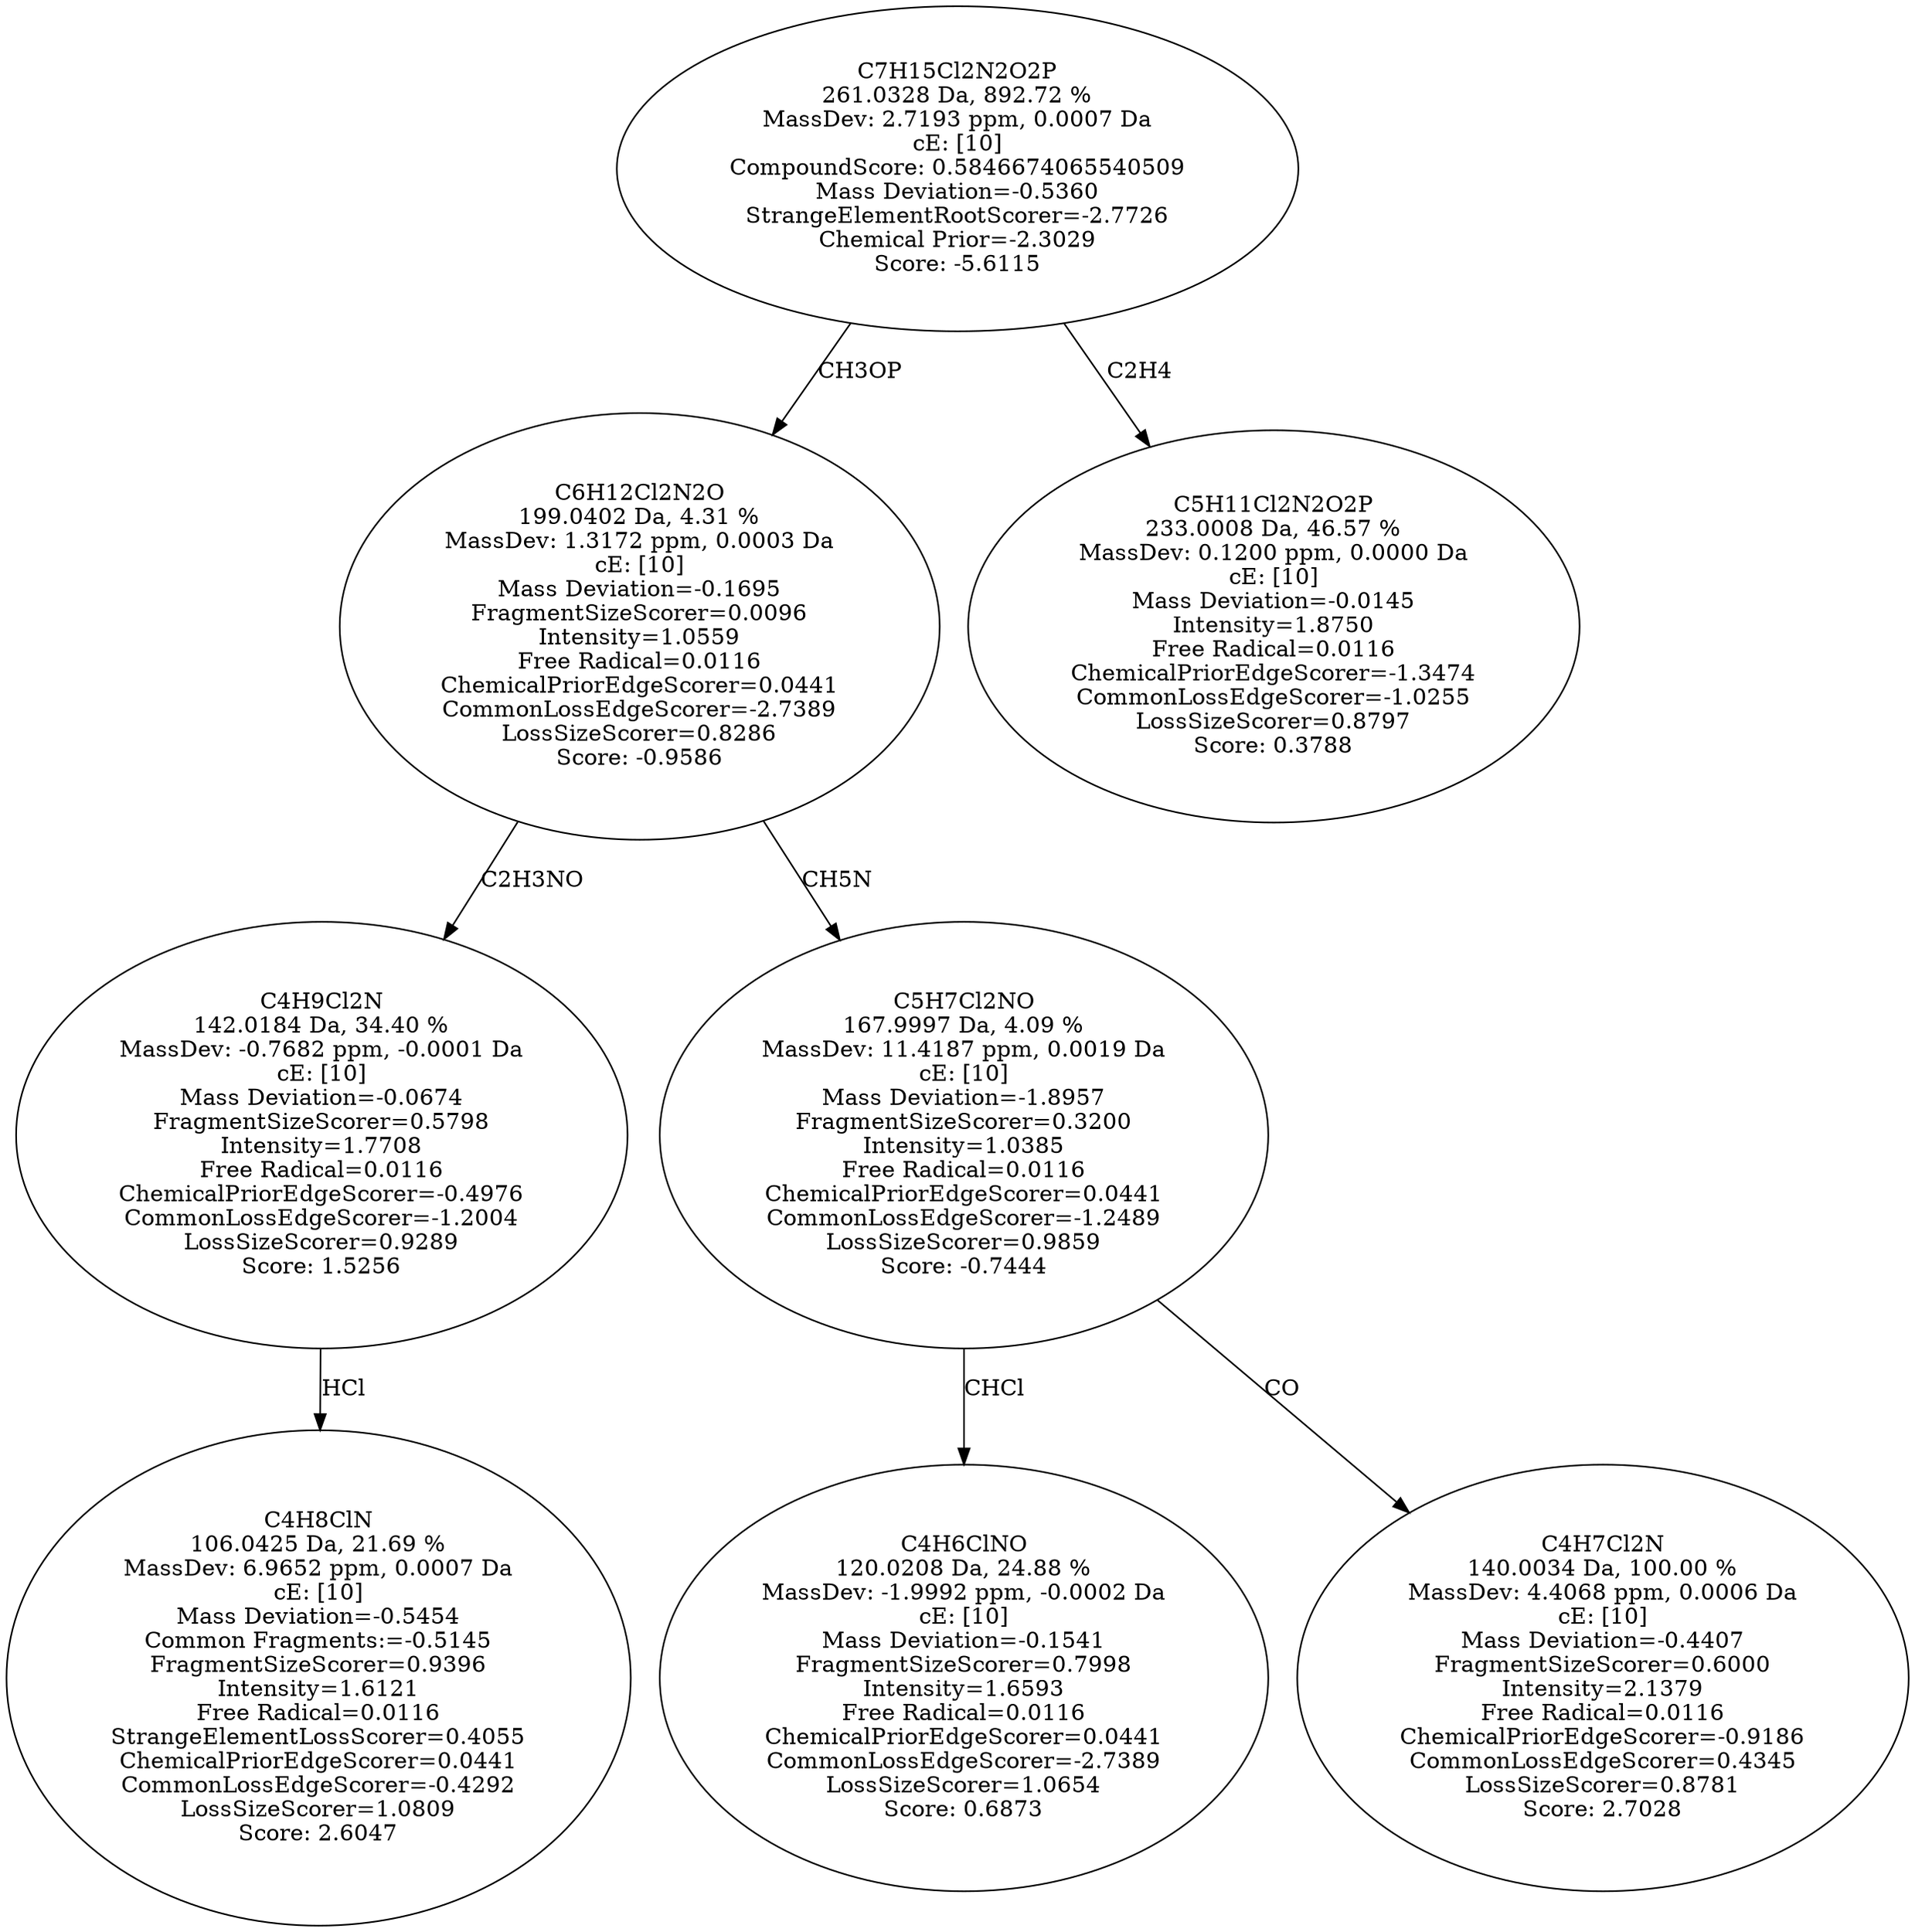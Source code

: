 strict digraph {
v1 [label="C4H8ClN\n106.0425 Da, 21.69 %\nMassDev: 6.9652 ppm, 0.0007 Da\ncE: [10]\nMass Deviation=-0.5454\nCommon Fragments:=-0.5145\nFragmentSizeScorer=0.9396\nIntensity=1.6121\nFree Radical=0.0116\nStrangeElementLossScorer=0.4055\nChemicalPriorEdgeScorer=0.0441\nCommonLossEdgeScorer=-0.4292\nLossSizeScorer=1.0809\nScore: 2.6047"];
v2 [label="C4H9Cl2N\n142.0184 Da, 34.40 %\nMassDev: -0.7682 ppm, -0.0001 Da\ncE: [10]\nMass Deviation=-0.0674\nFragmentSizeScorer=0.5798\nIntensity=1.7708\nFree Radical=0.0116\nChemicalPriorEdgeScorer=-0.4976\nCommonLossEdgeScorer=-1.2004\nLossSizeScorer=0.9289\nScore: 1.5256"];
v3 [label="C4H6ClNO\n120.0208 Da, 24.88 %\nMassDev: -1.9992 ppm, -0.0002 Da\ncE: [10]\nMass Deviation=-0.1541\nFragmentSizeScorer=0.7998\nIntensity=1.6593\nFree Radical=0.0116\nChemicalPriorEdgeScorer=0.0441\nCommonLossEdgeScorer=-2.7389\nLossSizeScorer=1.0654\nScore: 0.6873"];
v4 [label="C4H7Cl2N\n140.0034 Da, 100.00 %\nMassDev: 4.4068 ppm, 0.0006 Da\ncE: [10]\nMass Deviation=-0.4407\nFragmentSizeScorer=0.6000\nIntensity=2.1379\nFree Radical=0.0116\nChemicalPriorEdgeScorer=-0.9186\nCommonLossEdgeScorer=0.4345\nLossSizeScorer=0.8781\nScore: 2.7028"];
v5 [label="C5H7Cl2NO\n167.9997 Da, 4.09 %\nMassDev: 11.4187 ppm, 0.0019 Da\ncE: [10]\nMass Deviation=-1.8957\nFragmentSizeScorer=0.3200\nIntensity=1.0385\nFree Radical=0.0116\nChemicalPriorEdgeScorer=0.0441\nCommonLossEdgeScorer=-1.2489\nLossSizeScorer=0.9859\nScore: -0.7444"];
v6 [label="C6H12Cl2N2O\n199.0402 Da, 4.31 %\nMassDev: 1.3172 ppm, 0.0003 Da\ncE: [10]\nMass Deviation=-0.1695\nFragmentSizeScorer=0.0096\nIntensity=1.0559\nFree Radical=0.0116\nChemicalPriorEdgeScorer=0.0441\nCommonLossEdgeScorer=-2.7389\nLossSizeScorer=0.8286\nScore: -0.9586"];
v7 [label="C5H11Cl2N2O2P\n233.0008 Da, 46.57 %\nMassDev: 0.1200 ppm, 0.0000 Da\ncE: [10]\nMass Deviation=-0.0145\nIntensity=1.8750\nFree Radical=0.0116\nChemicalPriorEdgeScorer=-1.3474\nCommonLossEdgeScorer=-1.0255\nLossSizeScorer=0.8797\nScore: 0.3788"];
v8 [label="C7H15Cl2N2O2P\n261.0328 Da, 892.72 %\nMassDev: 2.7193 ppm, 0.0007 Da\ncE: [10]\nCompoundScore: 0.5846674065540509\nMass Deviation=-0.5360\nStrangeElementRootScorer=-2.7726\nChemical Prior=-2.3029\nScore: -5.6115"];
v2 -> v1 [label="HCl"];
v6 -> v2 [label="C2H3NO"];
v5 -> v3 [label="CHCl"];
v5 -> v4 [label="CO"];
v6 -> v5 [label="CH5N"];
v8 -> v6 [label="CH3OP"];
v8 -> v7 [label="C2H4"];
}